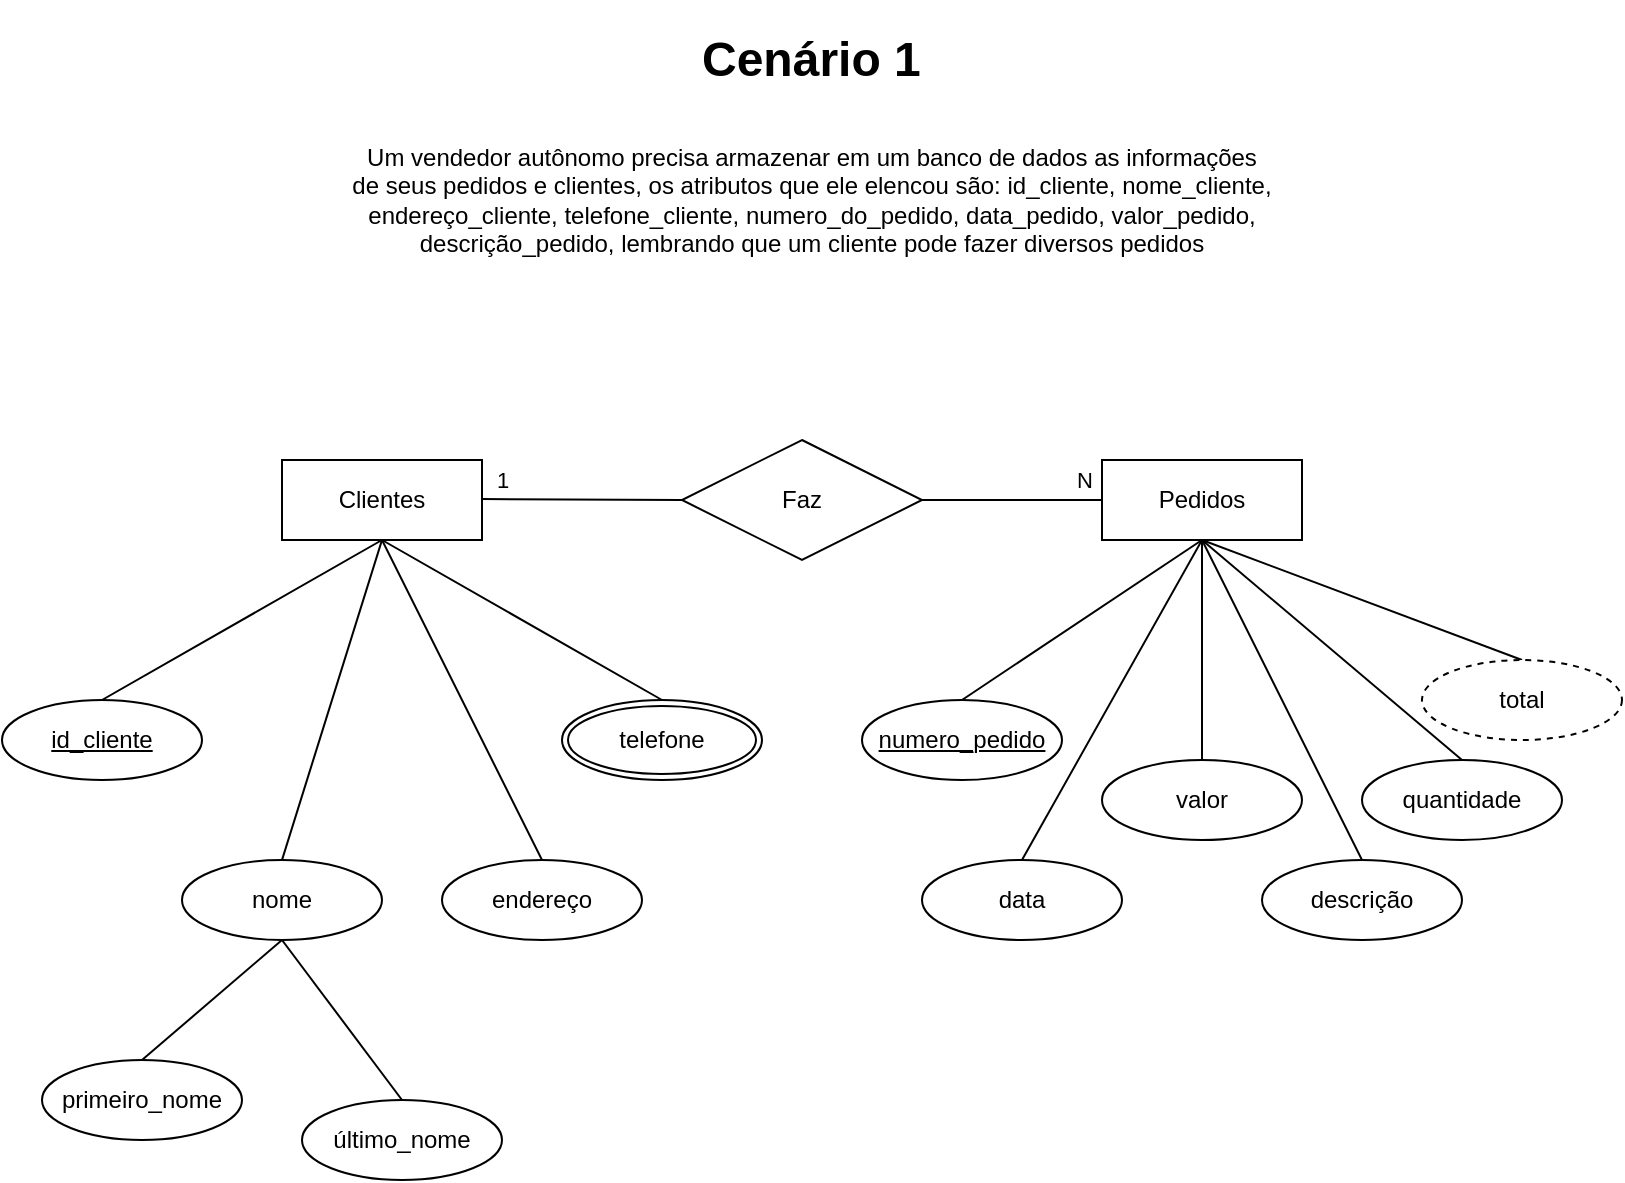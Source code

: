 <mxfile version="20.2.3" type="github">
  <diagram id="NiVf6t7fbQGXSbj0ummo" name="Page-1">
    <mxGraphModel dx="1108" dy="520" grid="1" gridSize="10" guides="1" tooltips="1" connect="1" arrows="1" fold="1" page="1" pageScale="1" pageWidth="827" pageHeight="1169" math="0" shadow="0">
      <root>
        <mxCell id="0" />
        <mxCell id="1" parent="0" />
        <mxCell id="gO-bUASpNHKZjP7Zzicc-1" value="Pedidos" style="whiteSpace=wrap;html=1;align=center;" parent="1" vertex="1">
          <mxGeometry x="559" y="290" width="100" height="40" as="geometry" />
        </mxCell>
        <mxCell id="gO-bUASpNHKZjP7Zzicc-2" value="Clientes" style="whiteSpace=wrap;html=1;align=center;" parent="1" vertex="1">
          <mxGeometry x="149" y="290" width="100" height="40" as="geometry" />
        </mxCell>
        <mxCell id="gO-bUASpNHKZjP7Zzicc-3" value="id_cliente" style="ellipse;whiteSpace=wrap;html=1;align=center;fontStyle=4;" parent="1" vertex="1">
          <mxGeometry x="9" y="410" width="100" height="40" as="geometry" />
        </mxCell>
        <mxCell id="gO-bUASpNHKZjP7Zzicc-5" value="endereço" style="ellipse;whiteSpace=wrap;html=1;align=center;" parent="1" vertex="1">
          <mxGeometry x="229" y="490" width="100" height="40" as="geometry" />
        </mxCell>
        <mxCell id="gO-bUASpNHKZjP7Zzicc-6" value="nome" style="ellipse;whiteSpace=wrap;html=1;align=center;" parent="1" vertex="1">
          <mxGeometry x="99" y="490" width="100" height="40" as="geometry" />
        </mxCell>
        <mxCell id="gO-bUASpNHKZjP7Zzicc-7" value="descrição" style="ellipse;whiteSpace=wrap;html=1;align=center;" parent="1" vertex="1">
          <mxGeometry x="639" y="490" width="100" height="40" as="geometry" />
        </mxCell>
        <mxCell id="gO-bUASpNHKZjP7Zzicc-8" value="valor" style="ellipse;whiteSpace=wrap;html=1;align=center;" parent="1" vertex="1">
          <mxGeometry x="559" y="440" width="100" height="40" as="geometry" />
        </mxCell>
        <mxCell id="gO-bUASpNHKZjP7Zzicc-9" value="data" style="ellipse;whiteSpace=wrap;html=1;align=center;" parent="1" vertex="1">
          <mxGeometry x="469" y="490" width="100" height="40" as="geometry" />
        </mxCell>
        <mxCell id="gO-bUASpNHKZjP7Zzicc-10" value="numero_pedido" style="ellipse;whiteSpace=wrap;html=1;align=center;fontStyle=4;" parent="1" vertex="1">
          <mxGeometry x="439" y="410" width="100" height="40" as="geometry" />
        </mxCell>
        <mxCell id="gO-bUASpNHKZjP7Zzicc-11" value="" style="endArrow=none;html=1;rounded=0;exitX=0.5;exitY=1;exitDx=0;exitDy=0;entryX=0.5;entryY=0;entryDx=0;entryDy=0;" parent="1" source="gO-bUASpNHKZjP7Zzicc-2" target="gO-bUASpNHKZjP7Zzicc-27" edge="1">
          <mxGeometry relative="1" as="geometry">
            <mxPoint x="219" y="400" as="sourcePoint" />
            <mxPoint x="349" y="390" as="targetPoint" />
          </mxGeometry>
        </mxCell>
        <mxCell id="gO-bUASpNHKZjP7Zzicc-12" value="" style="endArrow=none;html=1;rounded=0;entryX=0.5;entryY=0;entryDx=0;entryDy=0;exitX=0.5;exitY=1;exitDx=0;exitDy=0;" parent="1" source="gO-bUASpNHKZjP7Zzicc-2" target="gO-bUASpNHKZjP7Zzicc-5" edge="1">
          <mxGeometry relative="1" as="geometry">
            <mxPoint x="159" y="350" as="sourcePoint" />
            <mxPoint x="349" y="420" as="targetPoint" />
          </mxGeometry>
        </mxCell>
        <mxCell id="gO-bUASpNHKZjP7Zzicc-13" value="" style="endArrow=none;html=1;rounded=0;entryX=0.5;entryY=0;entryDx=0;entryDy=0;exitX=0.5;exitY=1;exitDx=0;exitDy=0;" parent="1" source="gO-bUASpNHKZjP7Zzicc-2" target="gO-bUASpNHKZjP7Zzicc-6" edge="1">
          <mxGeometry relative="1" as="geometry">
            <mxPoint x="169" y="360" as="sourcePoint" />
            <mxPoint x="309" y="500" as="targetPoint" />
          </mxGeometry>
        </mxCell>
        <mxCell id="gO-bUASpNHKZjP7Zzicc-14" value="" style="endArrow=none;html=1;rounded=0;entryX=0.5;entryY=0;entryDx=0;entryDy=0;" parent="1" target="gO-bUASpNHKZjP7Zzicc-3" edge="1">
          <mxGeometry relative="1" as="geometry">
            <mxPoint x="199" y="330" as="sourcePoint" />
            <mxPoint x="159" y="500" as="targetPoint" />
          </mxGeometry>
        </mxCell>
        <mxCell id="gO-bUASpNHKZjP7Zzicc-15" value="" style="endArrow=none;html=1;rounded=0;exitX=0.5;exitY=1;exitDx=0;exitDy=0;entryX=0.5;entryY=0;entryDx=0;entryDy=0;" parent="1" source="gO-bUASpNHKZjP7Zzicc-1" target="gO-bUASpNHKZjP7Zzicc-7" edge="1">
          <mxGeometry relative="1" as="geometry">
            <mxPoint x="609" y="340" as="sourcePoint" />
            <mxPoint x="729" y="350" as="targetPoint" />
          </mxGeometry>
        </mxCell>
        <mxCell id="gO-bUASpNHKZjP7Zzicc-16" value="" style="endArrow=none;html=1;rounded=0;entryX=0.5;entryY=0;entryDx=0;entryDy=0;exitX=0.5;exitY=1;exitDx=0;exitDy=0;" parent="1" source="gO-bUASpNHKZjP7Zzicc-1" target="gO-bUASpNHKZjP7Zzicc-8" edge="1">
          <mxGeometry relative="1" as="geometry">
            <mxPoint x="609" y="340" as="sourcePoint" />
            <mxPoint x="709" y="500" as="targetPoint" />
          </mxGeometry>
        </mxCell>
        <mxCell id="gO-bUASpNHKZjP7Zzicc-17" value="" style="endArrow=none;html=1;rounded=0;exitX=0.5;exitY=1;exitDx=0;exitDy=0;entryX=0.5;entryY=0;entryDx=0;entryDy=0;" parent="1" source="gO-bUASpNHKZjP7Zzicc-1" target="gO-bUASpNHKZjP7Zzicc-9" edge="1">
          <mxGeometry relative="1" as="geometry">
            <mxPoint x="609" y="340" as="sourcePoint" />
            <mxPoint x="559" y="500" as="targetPoint" />
          </mxGeometry>
        </mxCell>
        <mxCell id="gO-bUASpNHKZjP7Zzicc-18" value="" style="endArrow=none;html=1;rounded=0;entryX=0.5;entryY=0;entryDx=0;entryDy=0;exitX=0.5;exitY=1;exitDx=0;exitDy=0;" parent="1" source="gO-bUASpNHKZjP7Zzicc-1" target="gO-bUASpNHKZjP7Zzicc-10" edge="1">
          <mxGeometry relative="1" as="geometry">
            <mxPoint x="609" y="340" as="sourcePoint" />
            <mxPoint x="469" y="420" as="targetPoint" />
          </mxGeometry>
        </mxCell>
        <mxCell id="gO-bUASpNHKZjP7Zzicc-20" value="Faz" style="shape=rhombus;perimeter=rhombusPerimeter;whiteSpace=wrap;html=1;align=center;" parent="1" vertex="1">
          <mxGeometry x="349" y="280" width="120" height="60" as="geometry" />
        </mxCell>
        <mxCell id="gO-bUASpNHKZjP7Zzicc-21" value="" style="endArrow=none;html=1;rounded=0;entryX=0;entryY=0.5;entryDx=0;entryDy=0;" parent="1" target="gO-bUASpNHKZjP7Zzicc-20" edge="1">
          <mxGeometry relative="1" as="geometry">
            <mxPoint x="249" y="309.5" as="sourcePoint" />
            <mxPoint x="409" y="309.5" as="targetPoint" />
          </mxGeometry>
        </mxCell>
        <mxCell id="gO-bUASpNHKZjP7Zzicc-32" value="1" style="edgeLabel;html=1;align=center;verticalAlign=middle;resizable=0;points=[];" parent="gO-bUASpNHKZjP7Zzicc-21" vertex="1" connectable="0">
          <mxGeometry x="0.24" y="3" relative="1" as="geometry">
            <mxPoint x="-52" y="-7" as="offset" />
          </mxGeometry>
        </mxCell>
        <mxCell id="gO-bUASpNHKZjP7Zzicc-22" value="N" style="endArrow=none;html=1;rounded=0;entryX=0;entryY=0.5;entryDx=0;entryDy=0;exitX=1;exitY=0.5;exitDx=0;exitDy=0;" parent="1" source="gO-bUASpNHKZjP7Zzicc-20" target="gO-bUASpNHKZjP7Zzicc-1" edge="1">
          <mxGeometry x="0.8" y="10" relative="1" as="geometry">
            <mxPoint x="479" y="340" as="sourcePoint" />
            <mxPoint x="509" y="340" as="targetPoint" />
            <mxPoint as="offset" />
          </mxGeometry>
        </mxCell>
        <mxCell id="gO-bUASpNHKZjP7Zzicc-23" value="primeiro_nome" style="ellipse;whiteSpace=wrap;html=1;align=center;" parent="1" vertex="1">
          <mxGeometry x="29" y="590" width="100" height="40" as="geometry" />
        </mxCell>
        <mxCell id="gO-bUASpNHKZjP7Zzicc-24" value="último_nome" style="ellipse;whiteSpace=wrap;html=1;align=center;" parent="1" vertex="1">
          <mxGeometry x="159" y="610" width="100" height="40" as="geometry" />
        </mxCell>
        <mxCell id="gO-bUASpNHKZjP7Zzicc-25" value="" style="endArrow=none;html=1;rounded=0;entryX=0.5;entryY=0;entryDx=0;entryDy=0;exitX=0.5;exitY=1;exitDx=0;exitDy=0;" parent="1" source="gO-bUASpNHKZjP7Zzicc-6" target="gO-bUASpNHKZjP7Zzicc-23" edge="1">
          <mxGeometry relative="1" as="geometry">
            <mxPoint x="169" y="560" as="sourcePoint" />
            <mxPoint x="99" y="690" as="targetPoint" />
          </mxGeometry>
        </mxCell>
        <mxCell id="gO-bUASpNHKZjP7Zzicc-26" value="" style="endArrow=none;html=1;rounded=0;entryX=0.5;entryY=0;entryDx=0;entryDy=0;exitX=0.5;exitY=1;exitDx=0;exitDy=0;" parent="1" source="gO-bUASpNHKZjP7Zzicc-6" target="gO-bUASpNHKZjP7Zzicc-24" edge="1">
          <mxGeometry relative="1" as="geometry">
            <mxPoint x="159" y="540" as="sourcePoint" />
            <mxPoint x="89" y="600" as="targetPoint" />
          </mxGeometry>
        </mxCell>
        <mxCell id="gO-bUASpNHKZjP7Zzicc-27" value="telefone" style="ellipse;shape=doubleEllipse;margin=3;whiteSpace=wrap;html=1;align=center;" parent="1" vertex="1">
          <mxGeometry x="289" y="410" width="100" height="40" as="geometry" />
        </mxCell>
        <mxCell id="gO-bUASpNHKZjP7Zzicc-28" value="quantidade" style="ellipse;whiteSpace=wrap;html=1;align=center;" parent="1" vertex="1">
          <mxGeometry x="689" y="440" width="100" height="40" as="geometry" />
        </mxCell>
        <mxCell id="gO-bUASpNHKZjP7Zzicc-29" value="" style="endArrow=none;html=1;rounded=0;exitX=0.5;exitY=1;exitDx=0;exitDy=0;entryX=0.5;entryY=0;entryDx=0;entryDy=0;" parent="1" source="gO-bUASpNHKZjP7Zzicc-1" target="gO-bUASpNHKZjP7Zzicc-28" edge="1">
          <mxGeometry relative="1" as="geometry">
            <mxPoint x="659" y="280" as="sourcePoint" />
            <mxPoint x="779" y="300" as="targetPoint" />
          </mxGeometry>
        </mxCell>
        <mxCell id="gO-bUASpNHKZjP7Zzicc-30" value="" style="endArrow=none;html=1;rounded=0;exitX=0.5;exitY=1;exitDx=0;exitDy=0;entryX=0.5;entryY=0;entryDx=0;entryDy=0;" parent="1" source="gO-bUASpNHKZjP7Zzicc-1" target="gO-bUASpNHKZjP7Zzicc-31" edge="1">
          <mxGeometry relative="1" as="geometry">
            <mxPoint x="659" y="310" as="sourcePoint" />
            <mxPoint x="819" y="390" as="targetPoint" />
          </mxGeometry>
        </mxCell>
        <mxCell id="gO-bUASpNHKZjP7Zzicc-31" value="total" style="ellipse;whiteSpace=wrap;html=1;align=center;dashed=1;" parent="1" vertex="1">
          <mxGeometry x="719" y="390" width="100" height="40" as="geometry" />
        </mxCell>
        <mxCell id="ql1LvS312jlWlGew14rn-2" value="Um vendedor autônomo precisa armazenar em um banco de dados as informações&lt;br/&gt;de seus pedidos e clientes, os atributos que ele elencou são: id_cliente, nome_cliente,&lt;br/&gt;endereço_cliente, telefone_cliente, numero_do_pedido, data_pedido, valor_pedido,&lt;br/&gt;descrição_pedido, lembrando que um cliente pode fazer diversos pedidos" style="text;html=1;strokeColor=none;fillColor=none;align=center;verticalAlign=middle;whiteSpace=wrap;rounded=0;" vertex="1" parent="1">
          <mxGeometry x="161" y="70" width="506" height="180" as="geometry" />
        </mxCell>
        <mxCell id="ql1LvS312jlWlGew14rn-3" value="&lt;h1&gt;Cenário 1&lt;/h1&gt;" style="text;html=1;strokeColor=none;fillColor=none;spacing=5;spacingTop=-20;whiteSpace=wrap;overflow=hidden;rounded=0;" vertex="1" parent="1">
          <mxGeometry x="354" y="70" width="120" height="40" as="geometry" />
        </mxCell>
      </root>
    </mxGraphModel>
  </diagram>
</mxfile>

